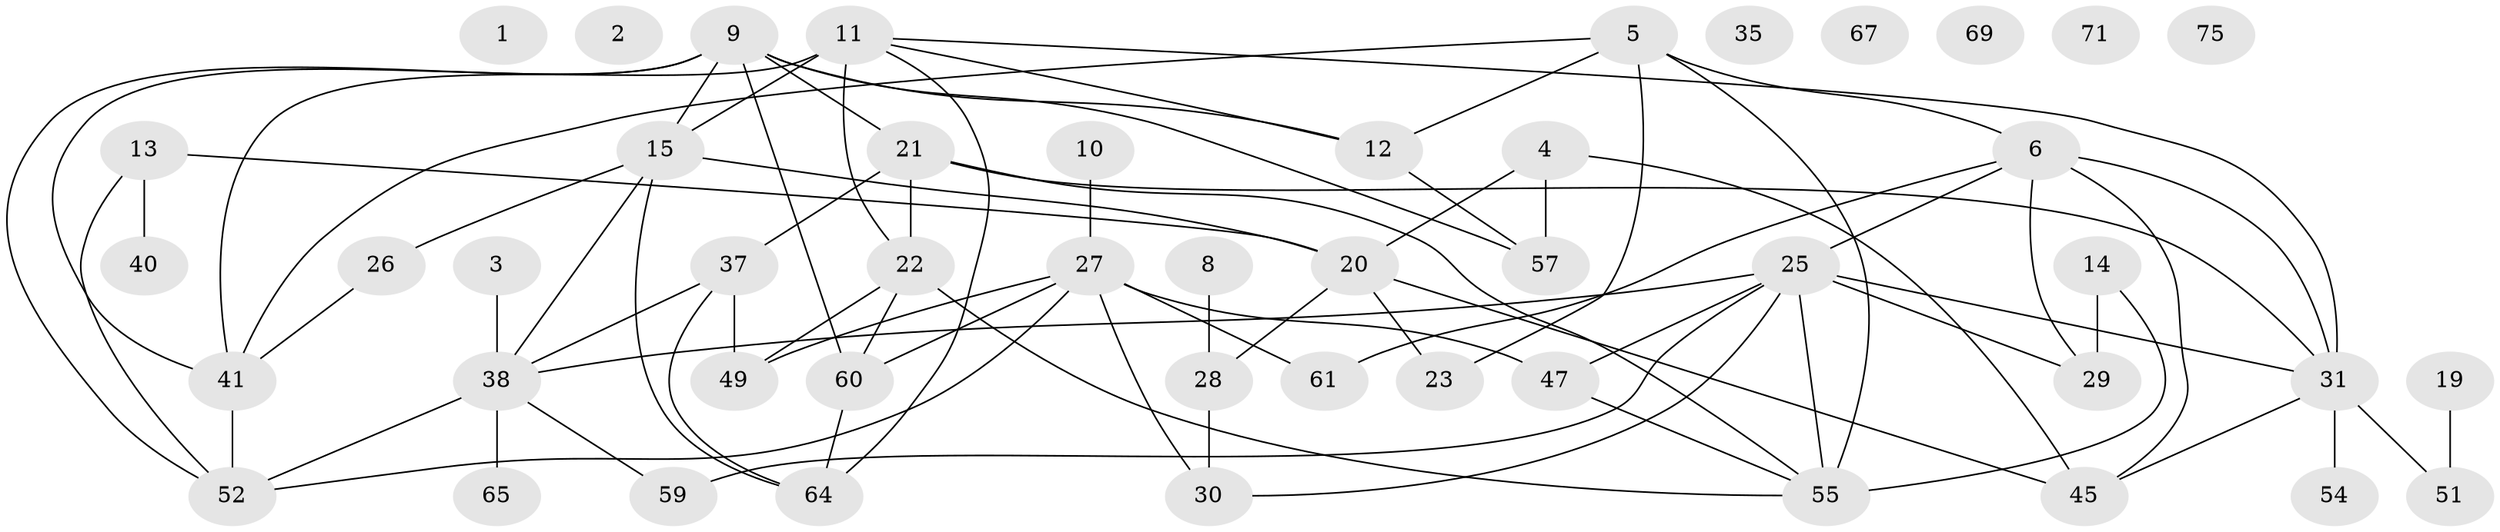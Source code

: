 // original degree distribution, {0: 0.09333333333333334, 1: 0.10666666666666667, 3: 0.17333333333333334, 4: 0.2, 2: 0.28, 6: 0.05333333333333334, 5: 0.08, 7: 0.013333333333333334}
// Generated by graph-tools (version 1.1) at 2025/41/03/06/25 10:41:22]
// undirected, 48 vertices, 77 edges
graph export_dot {
graph [start="1"]
  node [color=gray90,style=filled];
  1;
  2;
  3;
  4 [super="+17"];
  5 [super="+7"];
  6 [super="+34"];
  8 [super="+70"];
  9 [super="+16"];
  10;
  11 [super="+18"];
  12 [super="+62"];
  13 [super="+24"];
  14 [super="+46"];
  15 [super="+50"];
  19 [super="+32"];
  20 [super="+42"];
  21 [super="+33"];
  22 [super="+39"];
  23 [super="+58"];
  25 [super="+74"];
  26;
  27 [super="+43"];
  28 [super="+44"];
  29 [super="+36"];
  30 [super="+53"];
  31 [super="+48"];
  35;
  37;
  38 [super="+72"];
  40 [super="+63"];
  41 [super="+73"];
  45;
  47 [super="+56"];
  49 [super="+68"];
  51;
  52;
  54;
  55 [super="+66"];
  57;
  59;
  60;
  61;
  64;
  65;
  67;
  69;
  71;
  75;
  3 -- 38;
  4 -- 57;
  4 -- 45;
  4 -- 20;
  5 -- 41;
  5 -- 55;
  5 -- 12;
  5 -- 6;
  5 -- 23;
  6 -- 45;
  6 -- 61;
  6 -- 31;
  6 -- 25;
  6 -- 29;
  8 -- 28;
  9 -- 15;
  9 -- 60;
  9 -- 52;
  9 -- 12;
  9 -- 41;
  9 -- 57;
  9 -- 21;
  10 -- 27;
  11 -- 41 [weight=2];
  11 -- 31;
  11 -- 64;
  11 -- 12;
  11 -- 15;
  11 -- 22;
  12 -- 57;
  13 -- 40;
  13 -- 52;
  13 -- 20;
  14 -- 29;
  14 -- 55;
  15 -- 64;
  15 -- 26;
  15 -- 38;
  15 -- 20;
  19 -- 51;
  20 -- 28;
  20 -- 45;
  20 -- 23;
  21 -- 37;
  21 -- 55;
  21 -- 31;
  21 -- 22;
  22 -- 60;
  22 -- 49;
  22 -- 55;
  25 -- 29;
  25 -- 30;
  25 -- 59;
  25 -- 55;
  25 -- 31;
  25 -- 47;
  25 -- 38;
  26 -- 41;
  27 -- 49;
  27 -- 61;
  27 -- 52;
  27 -- 60;
  27 -- 30;
  27 -- 47;
  28 -- 30;
  31 -- 51;
  31 -- 54;
  31 -- 45;
  37 -- 38;
  37 -- 49;
  37 -- 64;
  38 -- 59;
  38 -- 65;
  38 -- 52;
  41 -- 52;
  47 -- 55;
  60 -- 64;
}
